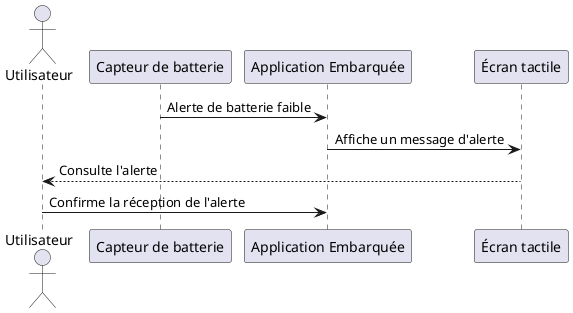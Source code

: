 @startuml TrotinetteAlarme
actor Utilisateur
participant "Capteur de batterie" as Batterie
participant "Application Embarquée" as App
participant "Écran tactile" as Ecran

Batterie -> App : Alerte de batterie faible
App -> Ecran : Affiche un message d'alerte
Utilisateur <-- Ecran : Consulte l'alerte
Utilisateur -> App : Confirme la réception de l'alerte
@enduml
